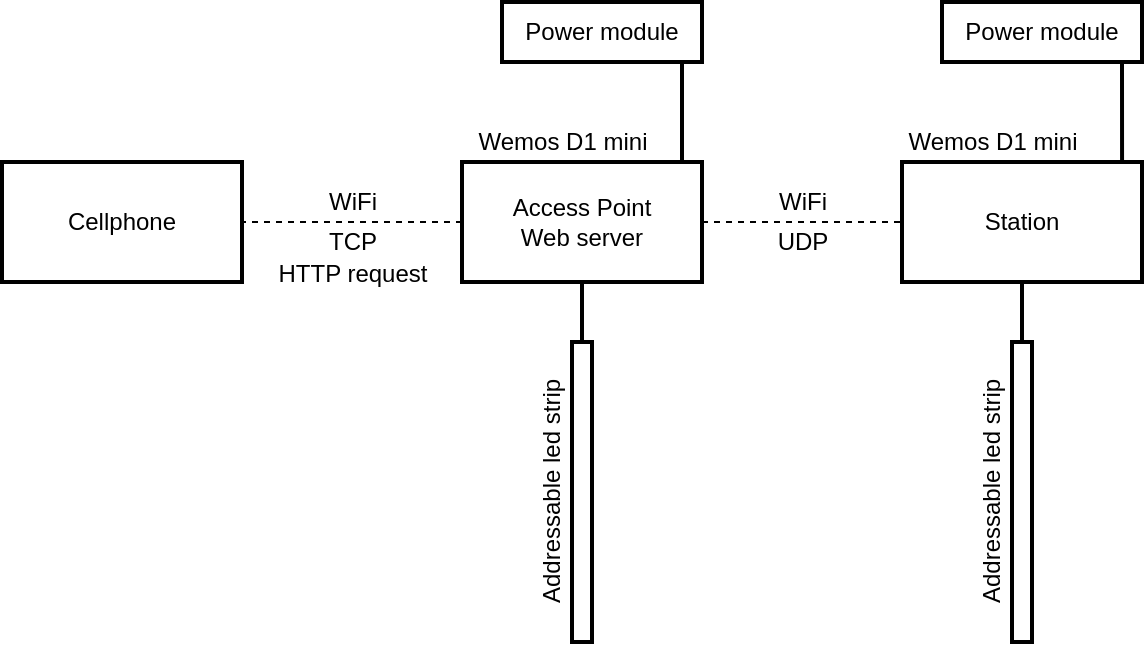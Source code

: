 <mxfile version="19.0.3" type="google"><diagram id="6TNRnCfgcHogyFtugBNc" name="Page-1"><mxGraphModel grid="1" page="1" gridSize="10" guides="1" tooltips="1" connect="1" arrows="1" fold="1" pageScale="1" pageWidth="850" pageHeight="1100" math="0" shadow="0"><root><mxCell id="0"/><mxCell id="1" parent="0"/><mxCell id="p2-SODcLPAtOjUy4xrKM-5" style="edgeStyle=orthogonalEdgeStyle;rounded=0;orthogonalLoop=1;jettySize=auto;html=1;exitX=1;exitY=0.5;exitDx=0;exitDy=0;entryX=0;entryY=0.5;entryDx=0;entryDy=0;endArrow=none;endFill=0;dashed=1;" edge="1" parent="1" source="p2-SODcLPAtOjUy4xrKM-1" target="p2-SODcLPAtOjUy4xrKM-3"><mxGeometry relative="1" as="geometry"/></mxCell><mxCell id="p2-SODcLPAtOjUy4xrKM-11" style="edgeStyle=orthogonalEdgeStyle;rounded=0;orthogonalLoop=1;jettySize=auto;html=1;exitX=0;exitY=0.5;exitDx=0;exitDy=0;entryX=1;entryY=0.5;entryDx=0;entryDy=0;dashed=1;endArrow=none;endFill=0;" edge="1" parent="1" source="p2-SODcLPAtOjUy4xrKM-1" target="p2-SODcLPAtOjUy4xrKM-8"><mxGeometry relative="1" as="geometry"/></mxCell><mxCell id="p2-SODcLPAtOjUy4xrKM-17" style="edgeStyle=orthogonalEdgeStyle;rounded=0;orthogonalLoop=1;jettySize=auto;html=1;exitX=0.5;exitY=1;exitDx=0;exitDy=0;entryX=0.5;entryY=0;entryDx=0;entryDy=0;endArrow=none;endFill=0;strokeWidth=2;" edge="1" parent="1" source="p2-SODcLPAtOjUy4xrKM-1" target="p2-SODcLPAtOjUy4xrKM-14"><mxGeometry relative="1" as="geometry"/></mxCell><mxCell id="p2-SODcLPAtOjUy4xrKM-1" value="Access Point&lt;br&gt;Web server" style="rounded=0;whiteSpace=wrap;html=1;strokeWidth=2;" vertex="1" parent="1"><mxGeometry x="290" y="270" width="120" height="60" as="geometry"/></mxCell><mxCell id="p2-SODcLPAtOjUy4xrKM-2" value="Wemos D1 mini" style="text;html=1;align=center;verticalAlign=middle;resizable=0;points=[];autosize=1;strokeColor=none;fillColor=none;" vertex="1" parent="1"><mxGeometry x="290" y="250" width="100" height="20" as="geometry"/></mxCell><mxCell id="p2-SODcLPAtOjUy4xrKM-16" style="edgeStyle=orthogonalEdgeStyle;rounded=0;orthogonalLoop=1;jettySize=auto;html=1;exitX=0.5;exitY=1;exitDx=0;exitDy=0;entryX=0.5;entryY=0;entryDx=0;entryDy=0;endArrow=none;endFill=0;strokeWidth=2;" edge="1" parent="1" source="p2-SODcLPAtOjUy4xrKM-3" target="p2-SODcLPAtOjUy4xrKM-15"><mxGeometry relative="1" as="geometry"/></mxCell><mxCell id="p2-SODcLPAtOjUy4xrKM-3" value="Station" style="rounded=0;whiteSpace=wrap;html=1;strokeWidth=2;" vertex="1" parent="1"><mxGeometry x="510" y="270" width="120" height="60" as="geometry"/></mxCell><mxCell id="p2-SODcLPAtOjUy4xrKM-4" value="Wemos D1 mini" style="text;html=1;align=center;verticalAlign=middle;resizable=0;points=[];autosize=1;strokeColor=none;fillColor=none;" vertex="1" parent="1"><mxGeometry x="505" y="250" width="100" height="20" as="geometry"/></mxCell><mxCell id="p2-SODcLPAtOjUy4xrKM-6" value="WiFi" style="text;html=1;align=center;verticalAlign=middle;resizable=0;points=[];autosize=1;strokeColor=none;fillColor=none;" vertex="1" parent="1"><mxGeometry x="440" y="280" width="40" height="20" as="geometry"/></mxCell><mxCell id="p2-SODcLPAtOjUy4xrKM-7" value="UDP" style="text;html=1;align=center;verticalAlign=middle;resizable=0;points=[];autosize=1;strokeColor=none;fillColor=none;" vertex="1" parent="1"><mxGeometry x="440" y="300" width="40" height="20" as="geometry"/></mxCell><mxCell id="p2-SODcLPAtOjUy4xrKM-8" value="Cellphone" style="rounded=0;whiteSpace=wrap;html=1;strokeWidth=2;" vertex="1" parent="1"><mxGeometry x="60" y="270" width="120" height="60" as="geometry"/></mxCell><mxCell id="p2-SODcLPAtOjUy4xrKM-12" value="WiFi" style="text;html=1;align=center;verticalAlign=middle;resizable=0;points=[];autosize=1;strokeColor=none;fillColor=none;" vertex="1" parent="1"><mxGeometry x="215" y="280" width="40" height="20" as="geometry"/></mxCell><mxCell id="p2-SODcLPAtOjUy4xrKM-13" value="HTTP request" style="text;html=1;align=center;verticalAlign=middle;resizable=0;points=[];autosize=1;strokeColor=none;fillColor=none;" vertex="1" parent="1"><mxGeometry x="190" y="316" width="90" height="20" as="geometry"/></mxCell><mxCell id="p2-SODcLPAtOjUy4xrKM-14" value="" style="rounded=0;whiteSpace=wrap;html=1;strokeWidth=2;" vertex="1" parent="1"><mxGeometry x="345" y="360" width="10" height="150" as="geometry"/></mxCell><mxCell id="p2-SODcLPAtOjUy4xrKM-15" value="" style="rounded=0;whiteSpace=wrap;html=1;strokeWidth=2;" vertex="1" parent="1"><mxGeometry x="565" y="360" width="10" height="150" as="geometry"/></mxCell><mxCell id="p2-SODcLPAtOjUy4xrKM-18" value="Addressable led strip" style="text;html=1;align=center;verticalAlign=middle;resizable=0;points=[];autosize=1;strokeColor=none;fillColor=none;rotation=-90;" vertex="1" parent="1"><mxGeometry x="270" y="425" width="130" height="20" as="geometry"/></mxCell><mxCell id="p2-SODcLPAtOjUy4xrKM-19" value="Addressable led strip" style="text;html=1;align=center;verticalAlign=middle;resizable=0;points=[];autosize=1;strokeColor=none;fillColor=none;rotation=-90;" vertex="1" parent="1"><mxGeometry x="490" y="425" width="130" height="20" as="geometry"/></mxCell><mxCell id="p2-SODcLPAtOjUy4xrKM-22" style="edgeStyle=orthogonalEdgeStyle;rounded=0;orthogonalLoop=1;jettySize=auto;html=1;exitX=0.75;exitY=1;exitDx=0;exitDy=0;endArrow=none;endFill=0;strokeWidth=2;" edge="1" parent="1" source="p2-SODcLPAtOjUy4xrKM-20" target="p2-SODcLPAtOjUy4xrKM-1"><mxGeometry relative="1" as="geometry"><Array as="points"><mxPoint x="400" y="220"/></Array></mxGeometry></mxCell><mxCell id="p2-SODcLPAtOjUy4xrKM-20" value="Power module" style="rounded=0;whiteSpace=wrap;html=1;strokeWidth=2;" vertex="1" parent="1"><mxGeometry x="310" y="190" width="100" height="30" as="geometry"/></mxCell><mxCell id="p2-SODcLPAtOjUy4xrKM-21" value="Power module" style="rounded=0;whiteSpace=wrap;html=1;strokeWidth=2;" vertex="1" parent="1"><mxGeometry x="530" y="190" width="100" height="30" as="geometry"/></mxCell><mxCell id="p2-SODcLPAtOjUy4xrKM-23" style="edgeStyle=orthogonalEdgeStyle;rounded=0;orthogonalLoop=1;jettySize=auto;html=1;exitX=0.75;exitY=1;exitDx=0;exitDy=0;endArrow=none;endFill=0;strokeWidth=2;" edge="1" parent="1"><mxGeometry relative="1" as="geometry"><mxPoint x="605" y="220.0" as="sourcePoint"/><mxPoint x="620.034" y="270.0" as="targetPoint"/><Array as="points"><mxPoint x="620" y="220"/></Array></mxGeometry></mxCell><mxCell id="p2-SODcLPAtOjUy4xrKM-24" value="TCP" style="text;html=1;align=center;verticalAlign=middle;resizable=0;points=[];autosize=1;strokeColor=none;fillColor=none;" vertex="1" parent="1"><mxGeometry x="215" y="300" width="40" height="20" as="geometry"/></mxCell></root></mxGraphModel></diagram></mxfile>